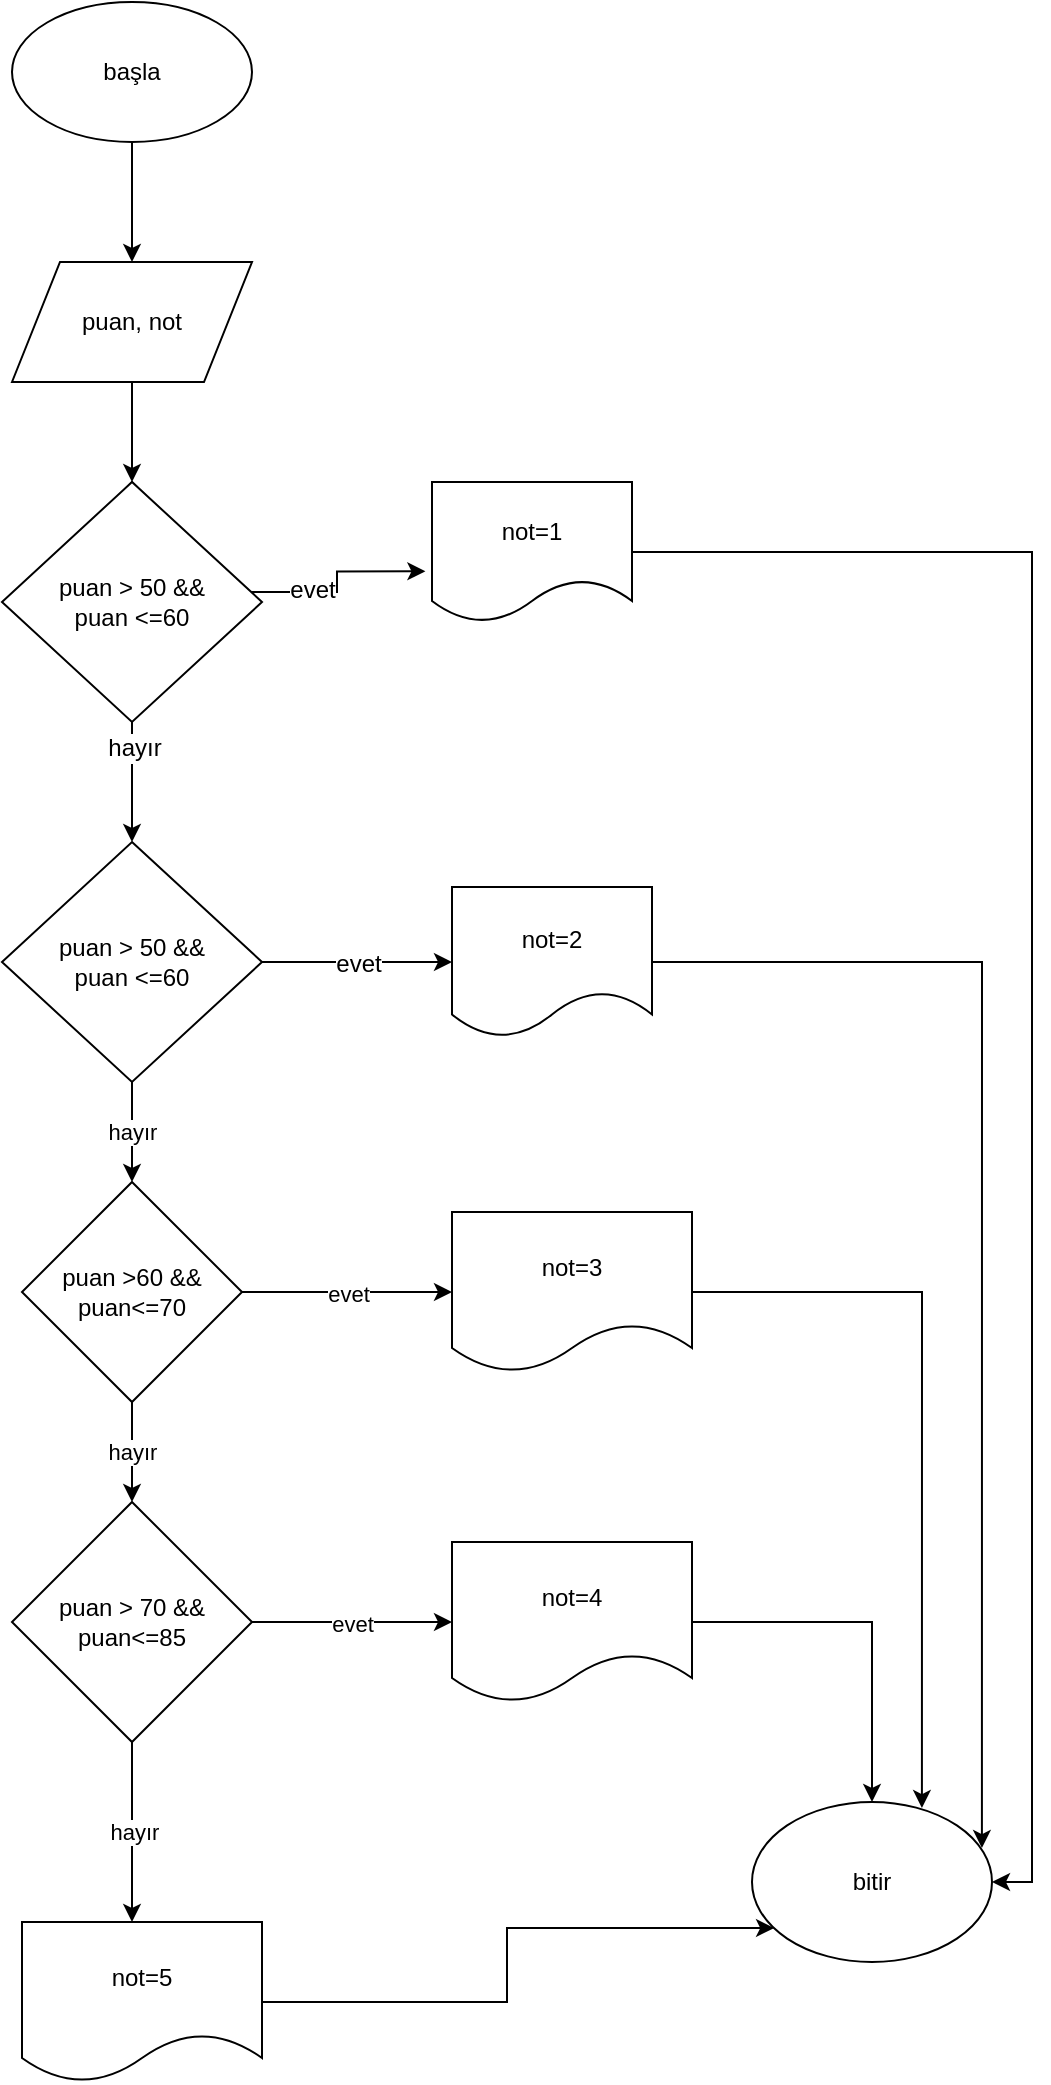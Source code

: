 <mxfile version="12.9.0" type="device"><diagram id="7L3xGsFCsyYegjKABoTB" name="Page-1"><mxGraphModel dx="946" dy="645" grid="1" gridSize="10" guides="1" tooltips="1" connect="1" arrows="1" fold="1" page="1" pageScale="1" pageWidth="827" pageHeight="1169" math="0" shadow="0"><root><mxCell id="0"/><mxCell id="1" parent="0"/><mxCell id="pdq9Ow0AcRRp5LVGc362-2" style="edgeStyle=orthogonalEdgeStyle;rounded=0;orthogonalLoop=1;jettySize=auto;html=1;" edge="1" parent="1" source="pdq9Ow0AcRRp5LVGc362-1"><mxGeometry relative="1" as="geometry"><mxPoint x="360" y="180" as="targetPoint"/></mxGeometry></mxCell><mxCell id="pdq9Ow0AcRRp5LVGc362-1" value="başla" style="ellipse;whiteSpace=wrap;html=1;" vertex="1" parent="1"><mxGeometry x="300" y="50" width="120" height="70" as="geometry"/></mxCell><mxCell id="pdq9Ow0AcRRp5LVGc362-25" style="edgeStyle=orthogonalEdgeStyle;rounded=0;orthogonalLoop=1;jettySize=auto;html=1;" edge="1" parent="1"><mxGeometry relative="1" as="geometry"><mxPoint x="360" y="470" as="targetPoint"/><mxPoint x="360" y="370" as="sourcePoint"/></mxGeometry></mxCell><mxCell id="pdq9Ow0AcRRp5LVGc362-33" value="hayır" style="text;html=1;align=center;verticalAlign=middle;resizable=0;points=[];labelBackgroundColor=#ffffff;" vertex="1" connectable="0" parent="pdq9Ow0AcRRp5LVGc362-25"><mxGeometry x="0.046" y="1" relative="1" as="geometry"><mxPoint as="offset"/></mxGeometry></mxCell><mxCell id="pdq9Ow0AcRRp5LVGc362-17" value="bitir" style="ellipse;whiteSpace=wrap;html=1;" vertex="1" parent="1"><mxGeometry x="670" y="950" width="120" height="80" as="geometry"/></mxCell><mxCell id="pdq9Ow0AcRRp5LVGc362-21" value="&lt;span style=&quot;color: rgba(0 , 0 , 0 , 0) ; font-family: monospace ; font-size: 0px&quot;&gt;%3CmxGraphModel%3E%3Croot%3E%3CmxCell%20id%3D%220%22%2F%3E%3CmxCell%20id%3D%221%22%20parent%3D%220%22%2F%3E%3CmxCell%20id%3D%222%22%20value%3D%22sayi%22%20style%3D%22shape%3Ddocument%3BwhiteSpace%3Dwrap%3Bhtml%3D1%3BboundedLbl%3D1%3B%22%20vertex%3D%221%22%20parent%3D%221%22%3E%3CmxGeometry%20x%3D%22500%22%20y%3D%22320%22%20width%3D%22120%22%20height%3D%2280%22%20as%3D%22geometry%22%2F%3E%3C%2FmxCell%3E%3C%2Froot%3E%3C%2FmxGraphModel%3E&lt;/span&gt;" style="text;html=1;align=center;verticalAlign=middle;resizable=0;points=[];autosize=1;" vertex="1" parent="1"><mxGeometry x="373" y="208" width="20" height="20" as="geometry"/></mxCell><mxCell id="pdq9Ow0AcRRp5LVGc362-51" style="edgeStyle=orthogonalEdgeStyle;rounded=0;orthogonalLoop=1;jettySize=auto;html=1;entryX=0.958;entryY=0.288;entryDx=0;entryDy=0;entryPerimeter=0;" edge="1" parent="1" source="pdq9Ow0AcRRp5LVGc362-22" target="pdq9Ow0AcRRp5LVGc362-17"><mxGeometry relative="1" as="geometry"/></mxCell><mxCell id="pdq9Ow0AcRRp5LVGc362-22" value="not=2" style="shape=document;whiteSpace=wrap;html=1;boundedLbl=1;" vertex="1" parent="1"><mxGeometry x="520" y="492.5" width="100" height="75" as="geometry"/></mxCell><mxCell id="pdq9Ow0AcRRp5LVGc362-28" style="edgeStyle=orthogonalEdgeStyle;rounded=0;orthogonalLoop=1;jettySize=auto;html=1;entryX=0.5;entryY=0;entryDx=0;entryDy=0;" edge="1" parent="1" source="pdq9Ow0AcRRp5LVGc362-27"><mxGeometry relative="1" as="geometry"><mxPoint x="360" y="290" as="targetPoint"/></mxGeometry></mxCell><mxCell id="pdq9Ow0AcRRp5LVGc362-27" value="puan, not" style="shape=parallelogram;perimeter=parallelogramPerimeter;whiteSpace=wrap;html=1;" vertex="1" parent="1"><mxGeometry x="300" y="180" width="120" height="60" as="geometry"/></mxCell><mxCell id="pdq9Ow0AcRRp5LVGc362-31" style="edgeStyle=orthogonalEdgeStyle;rounded=0;orthogonalLoop=1;jettySize=auto;html=1;entryX=-0.033;entryY=0.638;entryDx=0;entryDy=0;entryPerimeter=0;" edge="1" parent="1" source="pdq9Ow0AcRRp5LVGc362-29" target="pdq9Ow0AcRRp5LVGc362-30"><mxGeometry relative="1" as="geometry"/></mxCell><mxCell id="pdq9Ow0AcRRp5LVGc362-32" value="evet" style="text;html=1;align=center;verticalAlign=middle;resizable=0;points=[];labelBackgroundColor=#ffffff;" vertex="1" connectable="0" parent="pdq9Ow0AcRRp5LVGc362-31"><mxGeometry x="-0.314" y="1" relative="1" as="geometry"><mxPoint as="offset"/></mxGeometry></mxCell><mxCell id="pdq9Ow0AcRRp5LVGc362-29" value="puan&amp;gt;=0 &amp;amp;&amp;amp;&lt;br&gt;puan &amp;lt;=50" style="rhombus;whiteSpace=wrap;html=1;" vertex="1" parent="1"><mxGeometry x="305" y="290" width="110" height="110" as="geometry"/></mxCell><mxCell id="pdq9Ow0AcRRp5LVGc362-50" style="edgeStyle=orthogonalEdgeStyle;rounded=0;orthogonalLoop=1;jettySize=auto;html=1;entryX=1;entryY=0.5;entryDx=0;entryDy=0;" edge="1" parent="1" source="pdq9Ow0AcRRp5LVGc362-30" target="pdq9Ow0AcRRp5LVGc362-17"><mxGeometry relative="1" as="geometry"/></mxCell><mxCell id="pdq9Ow0AcRRp5LVGc362-30" value="not=1" style="shape=document;whiteSpace=wrap;html=1;boundedLbl=1;" vertex="1" parent="1"><mxGeometry x="510" y="290" width="100" height="70" as="geometry"/></mxCell><mxCell id="pdq9Ow0AcRRp5LVGc362-36" style="edgeStyle=orthogonalEdgeStyle;rounded=0;orthogonalLoop=1;jettySize=auto;html=1;entryX=0;entryY=0.5;entryDx=0;entryDy=0;" edge="1" parent="1" source="pdq9Ow0AcRRp5LVGc362-35" target="pdq9Ow0AcRRp5LVGc362-22"><mxGeometry relative="1" as="geometry"/></mxCell><mxCell id="pdq9Ow0AcRRp5LVGc362-37" value="evet" style="text;html=1;align=center;verticalAlign=middle;resizable=0;points=[];labelBackgroundColor=#ffffff;" vertex="1" connectable="0" parent="pdq9Ow0AcRRp5LVGc362-36"><mxGeometry x="0.011" y="-1" relative="1" as="geometry"><mxPoint as="offset"/></mxGeometry></mxCell><mxCell id="pdq9Ow0AcRRp5LVGc362-38" value="hayır" style="edgeStyle=orthogonalEdgeStyle;rounded=0;orthogonalLoop=1;jettySize=auto;html=1;" edge="1" parent="1" source="pdq9Ow0AcRRp5LVGc362-35" target="pdq9Ow0AcRRp5LVGc362-41"><mxGeometry relative="1" as="geometry"><mxPoint x="360" y="670" as="targetPoint"/></mxGeometry></mxCell><mxCell id="pdq9Ow0AcRRp5LVGc362-35" value="puan &amp;gt; 50 &amp;amp;&amp;amp;&lt;br&gt;puan &amp;lt;=60" style="rhombus;whiteSpace=wrap;html=1;" vertex="1" parent="1"><mxGeometry x="295" y="470" width="130" height="120" as="geometry"/></mxCell><mxCell id="pdq9Ow0AcRRp5LVGc362-39" value="puan &amp;gt; 50 &amp;amp;&amp;amp;&lt;br&gt;puan &amp;lt;=60" style="rhombus;whiteSpace=wrap;html=1;" vertex="1" parent="1"><mxGeometry x="295" y="290" width="130" height="120" as="geometry"/></mxCell><mxCell id="pdq9Ow0AcRRp5LVGc362-42" value="evet" style="edgeStyle=orthogonalEdgeStyle;rounded=0;orthogonalLoop=1;jettySize=auto;html=1;" edge="1" parent="1" source="pdq9Ow0AcRRp5LVGc362-41"><mxGeometry relative="1" as="geometry"><mxPoint x="520" y="695" as="targetPoint"/></mxGeometry></mxCell><mxCell id="pdq9Ow0AcRRp5LVGc362-44" value="hayır" style="edgeStyle=orthogonalEdgeStyle;rounded=0;orthogonalLoop=1;jettySize=auto;html=1;" edge="1" parent="1" source="pdq9Ow0AcRRp5LVGc362-41" target="pdq9Ow0AcRRp5LVGc362-45"><mxGeometry relative="1" as="geometry"><mxPoint x="360" y="820" as="targetPoint"/></mxGeometry></mxCell><mxCell id="pdq9Ow0AcRRp5LVGc362-41" value="puan &amp;gt;60 &amp;amp;&amp;amp; puan&amp;lt;=70" style="rhombus;whiteSpace=wrap;html=1;" vertex="1" parent="1"><mxGeometry x="305" y="640" width="110" height="110" as="geometry"/></mxCell><mxCell id="pdq9Ow0AcRRp5LVGc362-52" style="edgeStyle=orthogonalEdgeStyle;rounded=0;orthogonalLoop=1;jettySize=auto;html=1;entryX=0.708;entryY=0.038;entryDx=0;entryDy=0;entryPerimeter=0;" edge="1" parent="1" source="pdq9Ow0AcRRp5LVGc362-43" target="pdq9Ow0AcRRp5LVGc362-17"><mxGeometry relative="1" as="geometry"/></mxCell><mxCell id="pdq9Ow0AcRRp5LVGc362-43" value="not=3" style="shape=document;whiteSpace=wrap;html=1;boundedLbl=1;" vertex="1" parent="1"><mxGeometry x="520" y="655" width="120" height="80" as="geometry"/></mxCell><mxCell id="pdq9Ow0AcRRp5LVGc362-46" value="evet" style="edgeStyle=orthogonalEdgeStyle;rounded=0;orthogonalLoop=1;jettySize=auto;html=1;" edge="1" parent="1" source="pdq9Ow0AcRRp5LVGc362-45"><mxGeometry relative="1" as="geometry"><mxPoint x="520" y="860" as="targetPoint"/></mxGeometry></mxCell><mxCell id="pdq9Ow0AcRRp5LVGc362-48" value="hayır&lt;br&gt;" style="edgeStyle=orthogonalEdgeStyle;rounded=0;orthogonalLoop=1;jettySize=auto;html=1;" edge="1" parent="1" source="pdq9Ow0AcRRp5LVGc362-45"><mxGeometry relative="1" as="geometry"><mxPoint x="360" y="1010" as="targetPoint"/></mxGeometry></mxCell><mxCell id="pdq9Ow0AcRRp5LVGc362-45" value="puan &amp;gt; 70 &amp;amp;&amp;amp; &lt;br&gt;puan&amp;lt;=85" style="rhombus;whiteSpace=wrap;html=1;" vertex="1" parent="1"><mxGeometry x="300" y="800" width="120" height="120" as="geometry"/></mxCell><mxCell id="pdq9Ow0AcRRp5LVGc362-53" style="edgeStyle=orthogonalEdgeStyle;rounded=0;orthogonalLoop=1;jettySize=auto;html=1;" edge="1" parent="1" source="pdq9Ow0AcRRp5LVGc362-47" target="pdq9Ow0AcRRp5LVGc362-17"><mxGeometry relative="1" as="geometry"/></mxCell><mxCell id="pdq9Ow0AcRRp5LVGc362-47" value="not=4" style="shape=document;whiteSpace=wrap;html=1;boundedLbl=1;" vertex="1" parent="1"><mxGeometry x="520" y="820" width="120" height="80" as="geometry"/></mxCell><mxCell id="pdq9Ow0AcRRp5LVGc362-54" style="edgeStyle=orthogonalEdgeStyle;rounded=0;orthogonalLoop=1;jettySize=auto;html=1;entryX=0.092;entryY=0.788;entryDx=0;entryDy=0;entryPerimeter=0;" edge="1" parent="1" source="pdq9Ow0AcRRp5LVGc362-49" target="pdq9Ow0AcRRp5LVGc362-17"><mxGeometry relative="1" as="geometry"/></mxCell><mxCell id="pdq9Ow0AcRRp5LVGc362-49" value="not=5" style="shape=document;whiteSpace=wrap;html=1;boundedLbl=1;" vertex="1" parent="1"><mxGeometry x="305" y="1010" width="120" height="80" as="geometry"/></mxCell></root></mxGraphModel></diagram></mxfile>